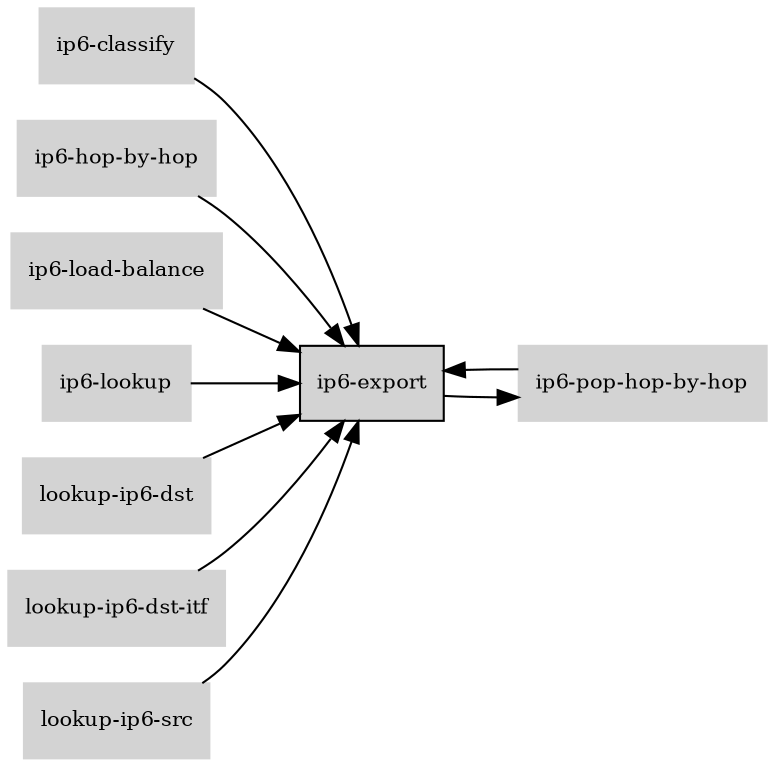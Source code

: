 digraph "ip6_export_subgraph" {
  rankdir=LR;
  node [shape=box, style=filled, fontsize=10, color=lightgray, fontcolor=black, fillcolor=lightgray];
  "ip6-export" [color=black, fontcolor=black, fillcolor=lightgray];
  edge [fontsize=8];
  "ip6-classify" -> "ip6-export";
  "ip6-export" -> "ip6-pop-hop-by-hop";
  "ip6-hop-by-hop" -> "ip6-export";
  "ip6-load-balance" -> "ip6-export";
  "ip6-lookup" -> "ip6-export";
  "ip6-pop-hop-by-hop" -> "ip6-export";
  "lookup-ip6-dst" -> "ip6-export";
  "lookup-ip6-dst-itf" -> "ip6-export";
  "lookup-ip6-src" -> "ip6-export";
}
